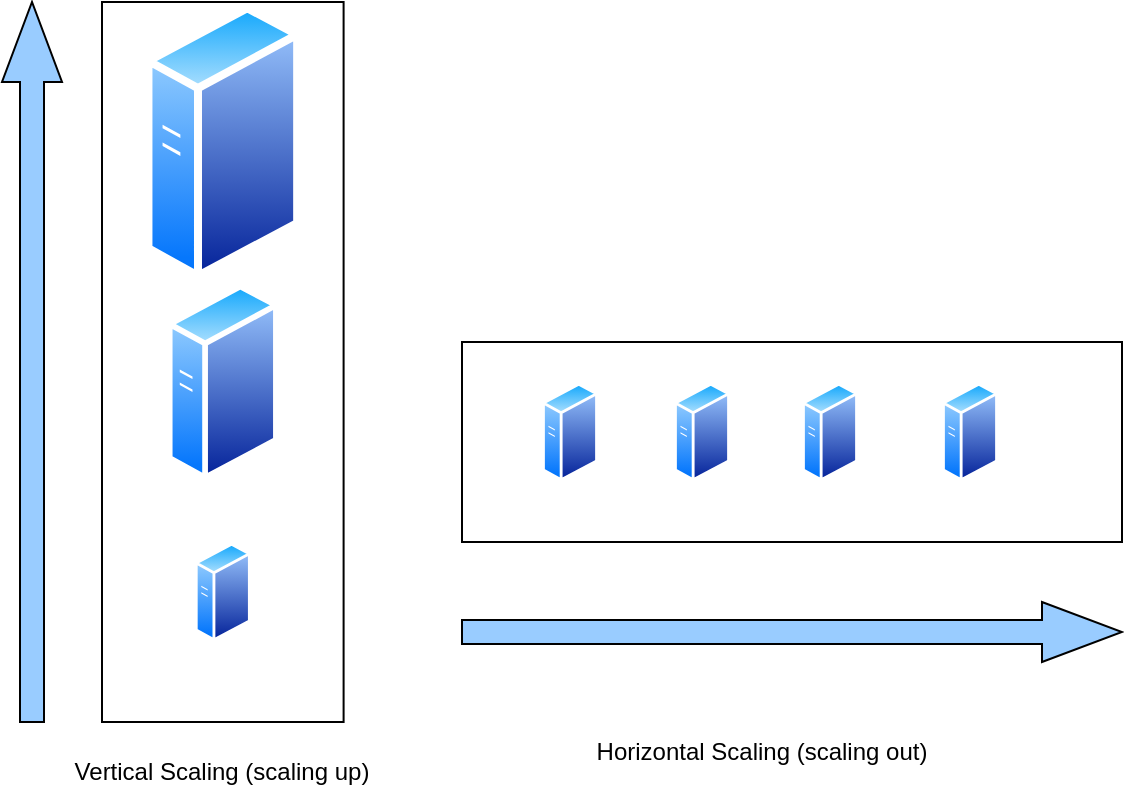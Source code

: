 <mxfile version="17.1.2" type="github">
  <diagram id="EbcKdDMHWos9Lj_ebmLW" name="Page-1">
    <mxGraphModel dx="2066" dy="1136" grid="1" gridSize="10" guides="1" tooltips="1" connect="1" arrows="1" fold="1" page="1" pageScale="1" pageWidth="827" pageHeight="1169" math="0" shadow="0">
      <root>
        <mxCell id="0" />
        <mxCell id="1" parent="0" />
        <mxCell id="iaSVAOGIPveBTN4mUT0u-10" value="" style="verticalLabelPosition=bottom;verticalAlign=top;html=1;shape=mxgraph.basic.rect;fillColor2=none;strokeWidth=1;size=20;indent=5;" vertex="1" parent="1">
          <mxGeometry x="100" y="240" width="120.8" height="360" as="geometry" />
        </mxCell>
        <mxCell id="iaSVAOGIPveBTN4mUT0u-1" value="" style="aspect=fixed;perimeter=ellipsePerimeter;html=1;align=center;shadow=0;dashed=0;spacingTop=3;image;image=img/lib/active_directory/generic_server.svg;" vertex="1" parent="1">
          <mxGeometry x="146.4" y="510" width="28.0" height="50" as="geometry" />
        </mxCell>
        <mxCell id="iaSVAOGIPveBTN4mUT0u-2" value="" style="aspect=fixed;perimeter=ellipsePerimeter;html=1;align=center;shadow=0;dashed=0;spacingTop=3;image;image=img/lib/active_directory/generic_server.svg;" vertex="1" parent="1">
          <mxGeometry x="132.4" y="380" width="56" height="100" as="geometry" />
        </mxCell>
        <mxCell id="iaSVAOGIPveBTN4mUT0u-3" value="" style="aspect=fixed;perimeter=ellipsePerimeter;html=1;align=center;shadow=0;dashed=0;spacingTop=3;image;image=img/lib/active_directory/generic_server.svg;" vertex="1" parent="1">
          <mxGeometry x="121.2" y="240" width="78.4" height="140" as="geometry" />
        </mxCell>
        <mxCell id="iaSVAOGIPveBTN4mUT0u-8" value="" style="verticalLabelPosition=bottom;verticalAlign=top;html=1;shape=mxgraph.basic.rect;fillColor2=none;strokeWidth=1;size=20;indent=5;" vertex="1" parent="1">
          <mxGeometry x="280" y="410" width="330" height="100" as="geometry" />
        </mxCell>
        <mxCell id="iaSVAOGIPveBTN4mUT0u-4" value="" style="aspect=fixed;perimeter=ellipsePerimeter;html=1;align=center;shadow=0;dashed=0;spacingTop=3;image;image=img/lib/active_directory/generic_server.svg;" vertex="1" parent="1">
          <mxGeometry x="320" y="430" width="28.0" height="50" as="geometry" />
        </mxCell>
        <mxCell id="iaSVAOGIPveBTN4mUT0u-5" value="" style="aspect=fixed;perimeter=ellipsePerimeter;html=1;align=center;shadow=0;dashed=0;spacingTop=3;image;image=img/lib/active_directory/generic_server.svg;" vertex="1" parent="1">
          <mxGeometry x="386" y="430" width="28.0" height="50" as="geometry" />
        </mxCell>
        <mxCell id="iaSVAOGIPveBTN4mUT0u-6" value="" style="aspect=fixed;perimeter=ellipsePerimeter;html=1;align=center;shadow=0;dashed=0;spacingTop=3;image;image=img/lib/active_directory/generic_server.svg;" vertex="1" parent="1">
          <mxGeometry x="450" y="430" width="28.0" height="50" as="geometry" />
        </mxCell>
        <mxCell id="iaSVAOGIPveBTN4mUT0u-7" value="" style="aspect=fixed;perimeter=ellipsePerimeter;html=1;align=center;shadow=0;dashed=0;spacingTop=3;image;image=img/lib/active_directory/generic_server.svg;" vertex="1" parent="1">
          <mxGeometry x="520" y="430" width="28.0" height="50" as="geometry" />
        </mxCell>
        <mxCell id="iaSVAOGIPveBTN4mUT0u-11" value="" style="html=1;shadow=0;dashed=0;align=center;verticalAlign=middle;shape=mxgraph.arrows2.arrow;dy=0.6;dx=40;notch=0;fillColor=#99CCFF;" vertex="1" parent="1">
          <mxGeometry x="280" y="540" width="330" height="30" as="geometry" />
        </mxCell>
        <mxCell id="iaSVAOGIPveBTN4mUT0u-12" value="" style="html=1;shadow=0;dashed=0;align=center;verticalAlign=middle;shape=mxgraph.arrows2.arrow;dy=0.6;dx=40;notch=0;fillColor=#99CCFF;direction=north;" vertex="1" parent="1">
          <mxGeometry x="50" y="240" width="30" height="360" as="geometry" />
        </mxCell>
        <mxCell id="iaSVAOGIPveBTN4mUT0u-14" value="Horizontal Scaling (scaling out)" style="text;html=1;strokeColor=none;fillColor=none;align=center;verticalAlign=middle;whiteSpace=wrap;rounded=0;" vertex="1" parent="1">
          <mxGeometry x="330" y="600" width="200" height="30" as="geometry" />
        </mxCell>
        <mxCell id="iaSVAOGIPveBTN4mUT0u-15" value="Vertical Scaling (scaling up)" style="text;html=1;strokeColor=none;fillColor=none;align=center;verticalAlign=middle;whiteSpace=wrap;rounded=0;" vertex="1" parent="1">
          <mxGeometry x="60.4" y="610" width="200" height="30" as="geometry" />
        </mxCell>
      </root>
    </mxGraphModel>
  </diagram>
</mxfile>
